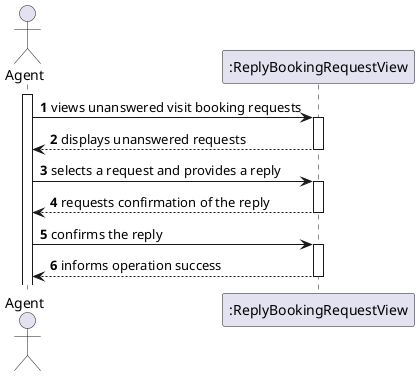 @startuml
'https://plantuml.com/sequence-diagram

autoactivate on
autonumber

actor "Agent" as Agent
participant ":ReplyBookingRequestView" as System

activate Agent

Agent -> System: views unanswered visit booking requests
System --> Agent: displays unanswered requests

Agent -> System: selects a request and provides a reply
System --> Agent: requests confirmation of the reply

Agent -> System: confirms the reply
System --> Agent: informs operation success

@enduml
